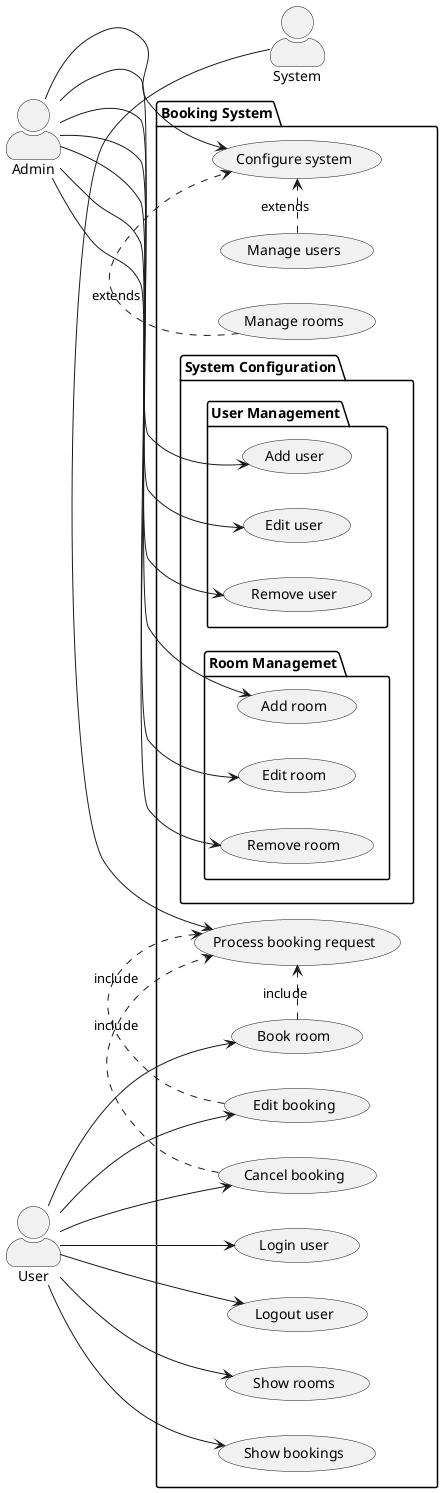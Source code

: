 
@startuml

skinparam actorStyle awesome
left to right direction

actor :User: as user
actor :Admin: as admin
actor :System: as system

package "Booking System" {
  usecase (Configure system) as configure_system
  usecase (Manage users) as manager_users
  usecase (Manage rooms) as manager_rooms

  usecase (Login user) as login
  usecase (Logout user) as logout

  usecase (Book room) as book_room
  usecase (Edit booking) as edit_booking
  usecase (Cancel booking) as cancel_booking

  usecase (Show rooms) as show_rooms
  usecase (Show bookings) as show_bookings

  usecase (Process booking request) as process_request
 
  manager_users .> configure_system : extends
  manager_rooms .> configure_system : extends

  book_room .> process_request : include
  edit_booking .> process_request : include
  cancel_booking .> process_request : include
  
  user --> login
  user --> logout

  user --> book_room
  user --> edit_booking
  user --> cancel_booking

  user --> show_rooms
  user --> show_bookings

  admin --> configure_system

  system -> process_request

  package "System Configuration" {
  
    package "User Management"{
      usecase (Add user) as add_user
      usecase (Edit user) as edit_user
      usecase (Remove user) as remove_user

      admin --> add_user
      admin --> edit_user
      admin --> remove_user
    }

    package "Room Managemet" {
      usecase (Add room) as add_room
      usecase (Edit room) as edit_room
      usecase (Remove room) as remove_room

      admin --> add_room
      admin --> edit_room
      admin --> remove_room
    }
  }
}

@enduml
